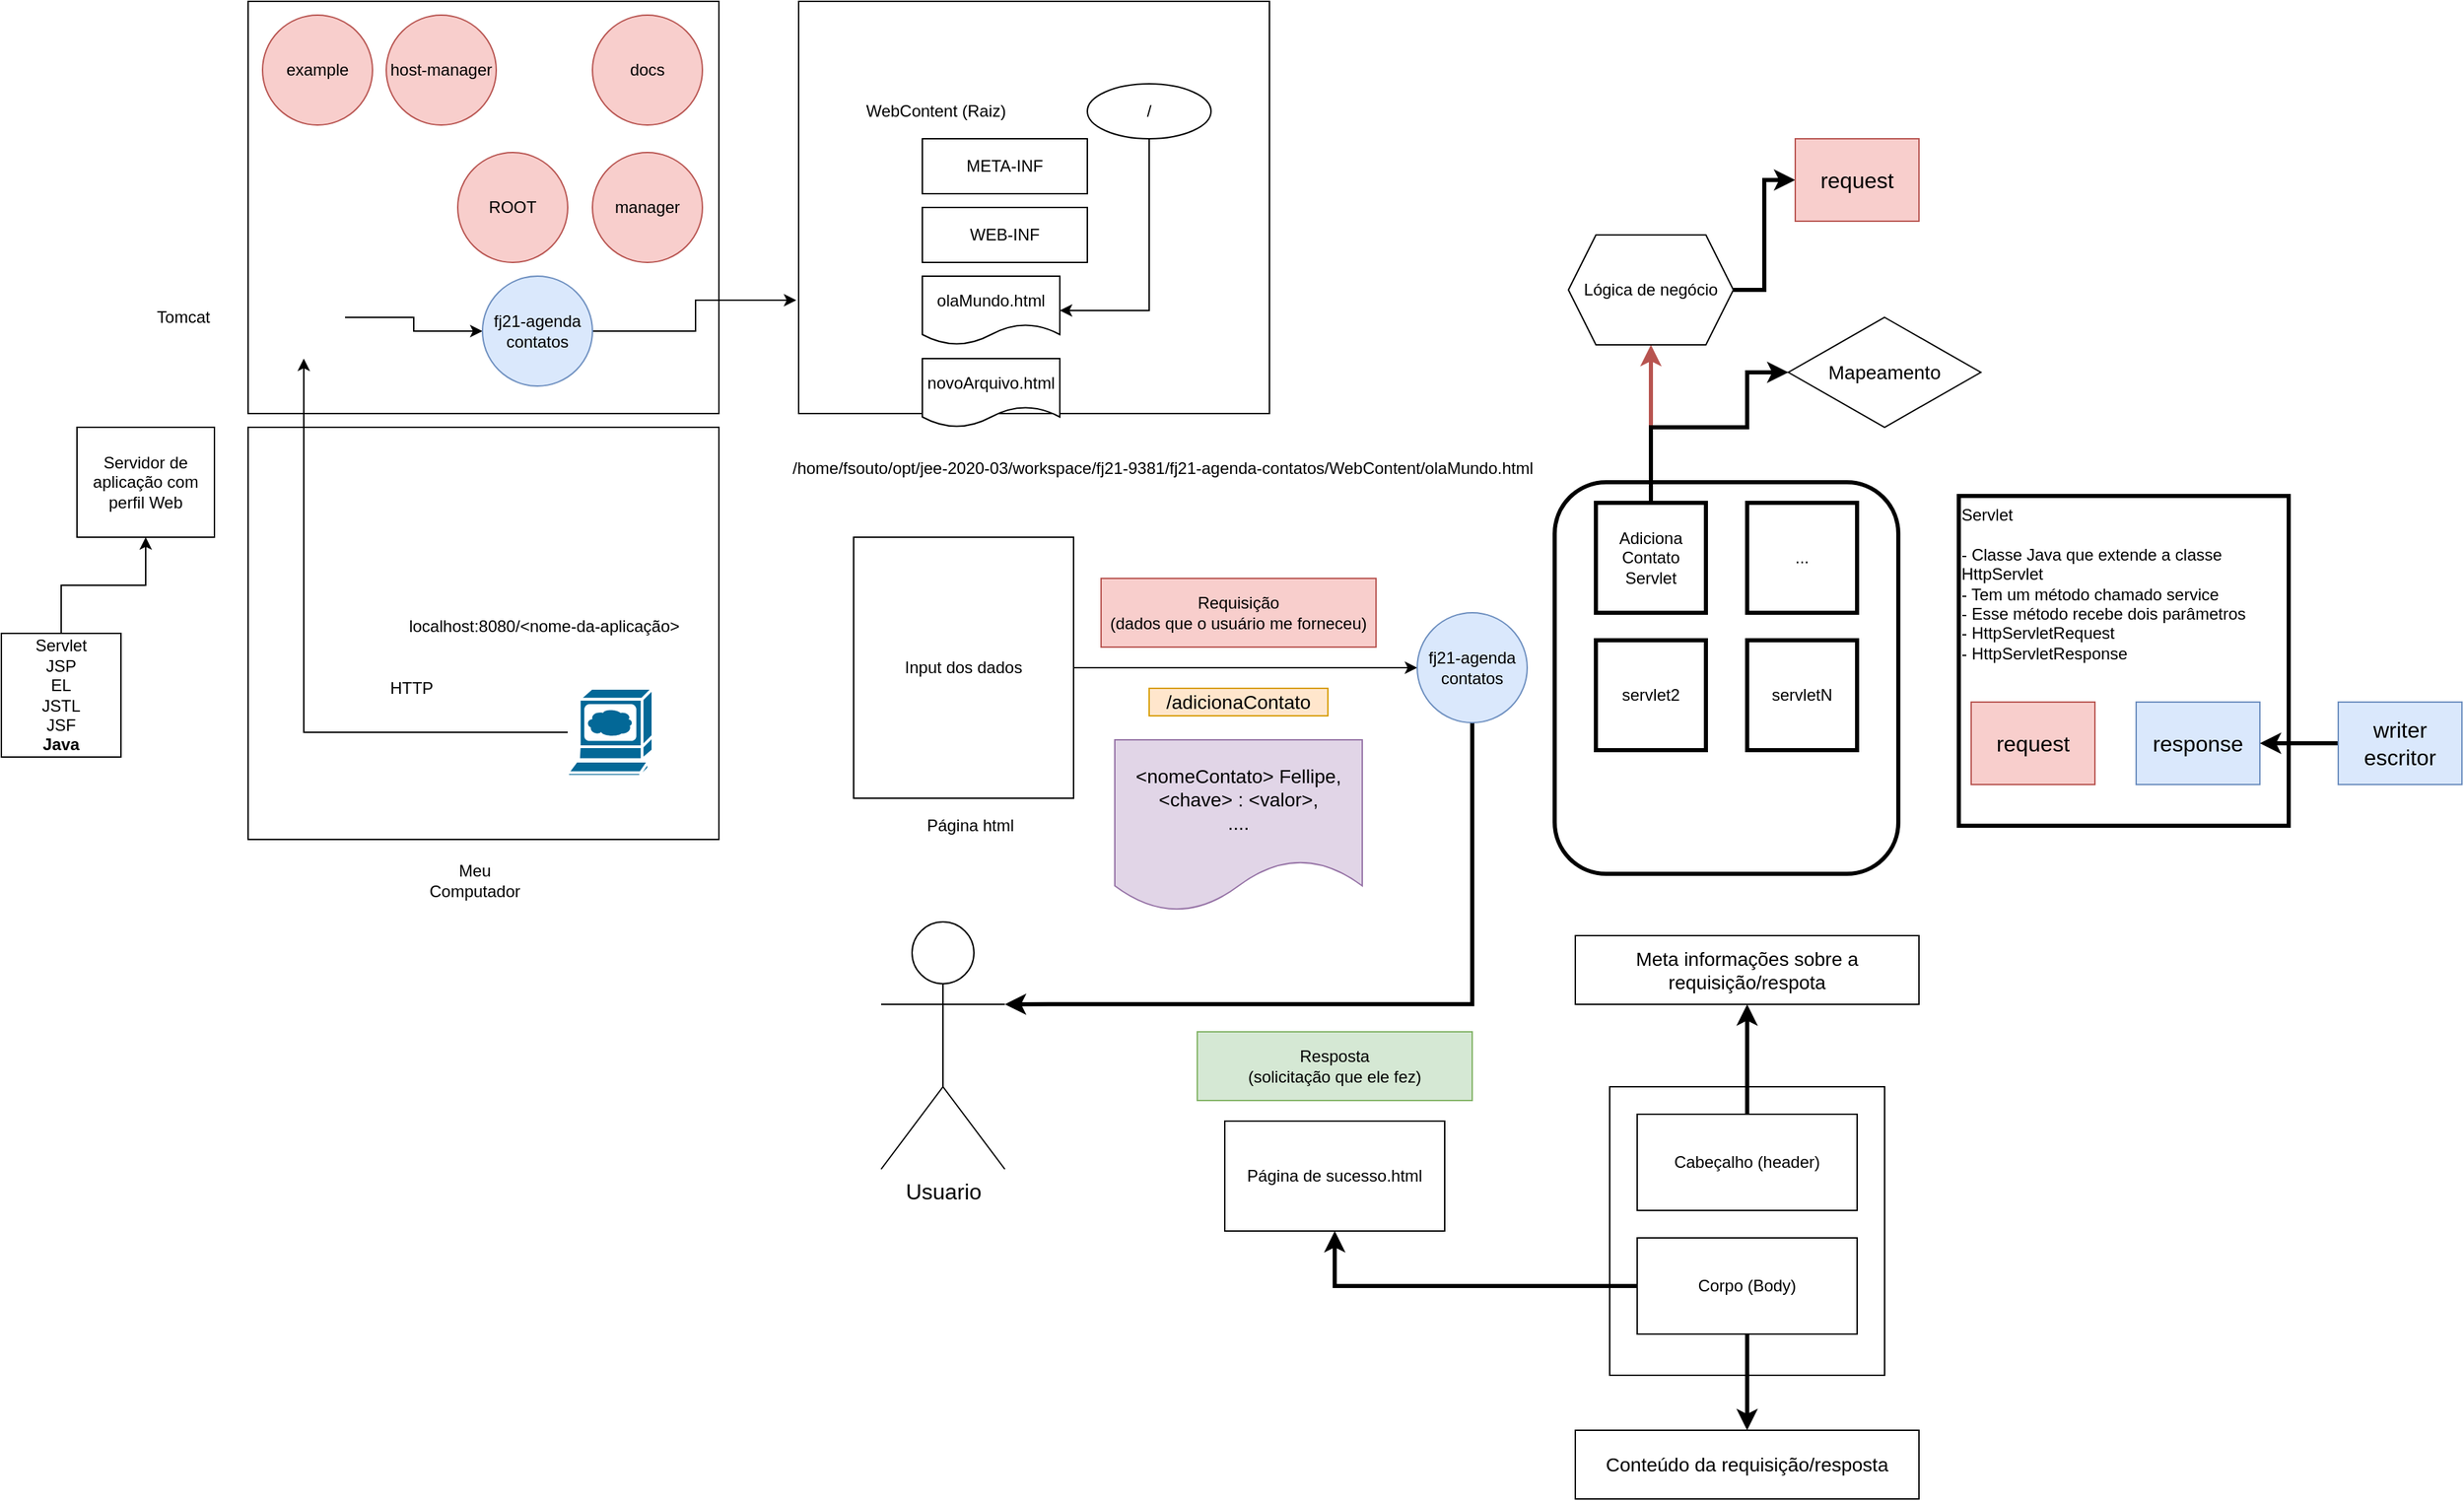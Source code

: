 <mxfile version="13.5.5" type="github">
  <diagram id="Zw6PxTqalaBefHckJNW4" name="Página-1">
    <mxGraphModel dx="849" dy="473" grid="1" gridSize="10" guides="1" tooltips="1" connect="1" arrows="1" fold="1" page="1" pageScale="1" pageWidth="827" pageHeight="1169" math="0" shadow="0">
      <root>
        <mxCell id="0" />
        <mxCell id="1" parent="0" />
        <mxCell id="IC2j4L_bSpXqsj63X4xG-14" value="" style="rounded=0;whiteSpace=wrap;html=1;fillColor=none;" parent="1" vertex="1">
          <mxGeometry x="409.5" y="550" width="342.5" height="300" as="geometry" />
        </mxCell>
        <mxCell id="IC2j4L_bSpXqsj63X4xG-1" value="" style="rounded=0;whiteSpace=wrap;html=1;fillColor=none;" parent="1" vertex="1">
          <mxGeometry x="409.5" y="860" width="342.5" height="300" as="geometry" />
        </mxCell>
        <mxCell id="IC2j4L_bSpXqsj63X4xG-2" value="Servidor de aplicação com perfil Web" style="rounded=0;whiteSpace=wrap;html=1;fillColor=none;" parent="1" vertex="1">
          <mxGeometry x="285" y="860" width="100" height="80" as="geometry" />
        </mxCell>
        <mxCell id="IC2j4L_bSpXqsj63X4xG-3" style="edgeStyle=orthogonalEdgeStyle;rounded=0;orthogonalLoop=1;jettySize=auto;html=1;entryX=0.5;entryY=1;entryDx=0;entryDy=0;strokeWidth=1;" parent="1" source="IC2j4L_bSpXqsj63X4xG-4" target="IC2j4L_bSpXqsj63X4xG-2" edge="1">
          <mxGeometry relative="1" as="geometry" />
        </mxCell>
        <mxCell id="IC2j4L_bSpXqsj63X4xG-4" value="Servlet&lt;br&gt;JSP&lt;br&gt;EL&lt;br&gt;JSTL&lt;br&gt;JSF&lt;br&gt;&lt;b&gt;Java&lt;/b&gt;" style="rounded=0;whiteSpace=wrap;html=1;fillColor=none;" parent="1" vertex="1">
          <mxGeometry x="230" y="1010" width="87" height="90" as="geometry" />
        </mxCell>
        <mxCell id="IC2j4L_bSpXqsj63X4xG-23" style="edgeStyle=orthogonalEdgeStyle;rounded=0;orthogonalLoop=1;jettySize=auto;html=1;" parent="1" source="IC2j4L_bSpXqsj63X4xG-5" target="IC2j4L_bSpXqsj63X4xG-20" edge="1">
          <mxGeometry relative="1" as="geometry" />
        </mxCell>
        <mxCell id="IC2j4L_bSpXqsj63X4xG-5" value="" style="shape=image;html=1;verticalAlign=top;verticalLabelPosition=bottom;labelBackgroundColor=#ffffff;imageAspect=0;aspect=fixed;image=https://cdn4.iconfinder.com/data/icons/free-retina-icon-set/60/Cat_head.png;fillColor=none;" parent="1" vertex="1">
          <mxGeometry x="420" y="750" width="60" height="60" as="geometry" />
        </mxCell>
        <mxCell id="IC2j4L_bSpXqsj63X4xG-7" style="edgeStyle=orthogonalEdgeStyle;rounded=0;orthogonalLoop=1;jettySize=auto;html=1;strokeWidth=1;entryX=0.5;entryY=1;entryDx=0;entryDy=0;" parent="1" source="IC2j4L_bSpXqsj63X4xG-8" target="IC2j4L_bSpXqsj63X4xG-5" edge="1">
          <mxGeometry relative="1" as="geometry">
            <mxPoint x="444.517" y="970" as="targetPoint" />
          </mxGeometry>
        </mxCell>
        <mxCell id="IC2j4L_bSpXqsj63X4xG-8" value="" style="shape=mxgraph.cisco.computers_and_peripherals.web_browser;html=1;dashed=0;fillColor=#036897;strokeColor=#ffffff;strokeWidth=2;verticalLabelPosition=bottom;verticalAlign=top" parent="1" vertex="1">
          <mxGeometry x="642" y="1050" width="62" height="64" as="geometry" />
        </mxCell>
        <mxCell id="IC2j4L_bSpXqsj63X4xG-9" value="HTTP" style="text;html=1;strokeColor=none;fillColor=none;align=center;verticalAlign=middle;whiteSpace=wrap;rounded=0;" parent="1" vertex="1">
          <mxGeometry x="496" y="1040" width="65" height="20" as="geometry" />
        </mxCell>
        <mxCell id="IC2j4L_bSpXqsj63X4xG-11" value="Meu Computador" style="text;html=1;strokeColor=none;fillColor=none;align=center;verticalAlign=middle;whiteSpace=wrap;rounded=0;" parent="1" vertex="1">
          <mxGeometry x="542" y="1180" width="65" height="20" as="geometry" />
        </mxCell>
        <mxCell id="IC2j4L_bSpXqsj63X4xG-13" value="ROOT" style="ellipse;whiteSpace=wrap;html=1;aspect=fixed;fillColor=#f8cecc;strokeColor=#b85450;" parent="1" vertex="1">
          <mxGeometry x="562" y="660" width="80" height="80" as="geometry" />
        </mxCell>
        <mxCell id="IC2j4L_bSpXqsj63X4xG-15" value="Tomcat" style="text;html=1;strokeColor=none;fillColor=none;align=center;verticalAlign=middle;whiteSpace=wrap;rounded=0;" parent="1" vertex="1">
          <mxGeometry x="330" y="770" width="65" height="20" as="geometry" />
        </mxCell>
        <mxCell id="IC2j4L_bSpXqsj63X4xG-16" value="docs" style="ellipse;whiteSpace=wrap;html=1;aspect=fixed;fillColor=#f8cecc;strokeColor=#b85450;" parent="1" vertex="1">
          <mxGeometry x="660" y="560" width="80" height="80" as="geometry" />
        </mxCell>
        <mxCell id="IC2j4L_bSpXqsj63X4xG-17" value="example" style="ellipse;whiteSpace=wrap;html=1;aspect=fixed;fillColor=#f8cecc;strokeColor=#b85450;" parent="1" vertex="1">
          <mxGeometry x="420" y="560" width="80" height="80" as="geometry" />
        </mxCell>
        <mxCell id="IC2j4L_bSpXqsj63X4xG-18" value="host-manager" style="ellipse;whiteSpace=wrap;html=1;aspect=fixed;fillColor=#f8cecc;strokeColor=#b85450;" parent="1" vertex="1">
          <mxGeometry x="510" y="560" width="80" height="80" as="geometry" />
        </mxCell>
        <mxCell id="IC2j4L_bSpXqsj63X4xG-19" value="manager" style="ellipse;whiteSpace=wrap;html=1;aspect=fixed;fillColor=#f8cecc;strokeColor=#b85450;" parent="1" vertex="1">
          <mxGeometry x="660" y="660" width="80" height="80" as="geometry" />
        </mxCell>
        <mxCell id="IC2j4L_bSpXqsj63X4xG-34" style="edgeStyle=orthogonalEdgeStyle;rounded=0;orthogonalLoop=1;jettySize=auto;html=1;entryX=-0.005;entryY=0.725;entryDx=0;entryDy=0;entryPerimeter=0;" parent="1" source="IC2j4L_bSpXqsj63X4xG-20" target="IC2j4L_bSpXqsj63X4xG-24" edge="1">
          <mxGeometry relative="1" as="geometry" />
        </mxCell>
        <mxCell id="IC2j4L_bSpXqsj63X4xG-20" value="fj21-agenda contatos" style="ellipse;whiteSpace=wrap;html=1;aspect=fixed;fillColor=#dae8fc;strokeColor=#6c8ebf;" parent="1" vertex="1">
          <mxGeometry x="580" y="750" width="80" height="80" as="geometry" />
        </mxCell>
        <mxCell id="IC2j4L_bSpXqsj63X4xG-21" value="localhost:8080/&amp;lt;nome-da-aplicação&amp;gt;" style="text;html=1;strokeColor=none;fillColor=none;align=center;verticalAlign=middle;whiteSpace=wrap;rounded=0;" parent="1" vertex="1">
          <mxGeometry x="510" y="990" width="230" height="30" as="geometry" />
        </mxCell>
        <mxCell id="IC2j4L_bSpXqsj63X4xG-24" value="" style="rounded=0;whiteSpace=wrap;html=1;fillColor=none;" parent="1" vertex="1">
          <mxGeometry x="810" y="550" width="342.5" height="300" as="geometry" />
        </mxCell>
        <mxCell id="IC2j4L_bSpXqsj63X4xG-25" value="WebContent (Raiz)" style="text;html=1;strokeColor=none;fillColor=none;align=center;verticalAlign=middle;whiteSpace=wrap;rounded=0;" parent="1" vertex="1">
          <mxGeometry x="840" y="620" width="140" height="20" as="geometry" />
        </mxCell>
        <mxCell id="IC2j4L_bSpXqsj63X4xG-27" value="META-INF" style="rounded=0;whiteSpace=wrap;html=1;" parent="1" vertex="1">
          <mxGeometry x="900" y="650" width="120" height="40" as="geometry" />
        </mxCell>
        <mxCell id="IC2j4L_bSpXqsj63X4xG-28" value="WEB-INF" style="rounded=0;whiteSpace=wrap;html=1;" parent="1" vertex="1">
          <mxGeometry x="900" y="700" width="120" height="40" as="geometry" />
        </mxCell>
        <mxCell id="IC2j4L_bSpXqsj63X4xG-29" value="olaMundo.html" style="shape=document;whiteSpace=wrap;html=1;boundedLbl=1;" parent="1" vertex="1">
          <mxGeometry x="900" y="750" width="100" height="50" as="geometry" />
        </mxCell>
        <mxCell id="IC2j4L_bSpXqsj63X4xG-30" value="/home/fsouto/opt/jee-2020-03/workspace/fj21-9381/fj21-agenda-contatos/WebContent/olaMundo.html" style="text;html=1;strokeColor=none;fillColor=none;align=center;verticalAlign=middle;whiteSpace=wrap;rounded=0;" parent="1" vertex="1">
          <mxGeometry x="780" y="880" width="590" height="20" as="geometry" />
        </mxCell>
        <mxCell id="IC2j4L_bSpXqsj63X4xG-33" style="edgeStyle=orthogonalEdgeStyle;rounded=0;orthogonalLoop=1;jettySize=auto;html=1;entryX=1;entryY=0.5;entryDx=0;entryDy=0;" parent="1" source="IC2j4L_bSpXqsj63X4xG-32" target="IC2j4L_bSpXqsj63X4xG-29" edge="1">
          <mxGeometry relative="1" as="geometry">
            <Array as="points">
              <mxPoint x="1065" y="775" />
            </Array>
          </mxGeometry>
        </mxCell>
        <mxCell id="IC2j4L_bSpXqsj63X4xG-32" value="/" style="ellipse;whiteSpace=wrap;html=1;" parent="1" vertex="1">
          <mxGeometry x="1020" y="610" width="90" height="40" as="geometry" />
        </mxCell>
        <mxCell id="IC2j4L_bSpXqsj63X4xG-35" value="novoArquivo.html" style="shape=document;whiteSpace=wrap;html=1;boundedLbl=1;" parent="1" vertex="1">
          <mxGeometry x="900" y="810" width="100" height="50" as="geometry" />
        </mxCell>
        <mxCell id="CzjWUgL_UR7V8UyE61Ba-4" style="edgeStyle=orthogonalEdgeStyle;rounded=0;orthogonalLoop=1;jettySize=auto;html=1;" edge="1" parent="1" source="CzjWUgL_UR7V8UyE61Ba-1" target="CzjWUgL_UR7V8UyE61Ba-3">
          <mxGeometry relative="1" as="geometry" />
        </mxCell>
        <mxCell id="CzjWUgL_UR7V8UyE61Ba-1" value="Input dos dados" style="rounded=0;whiteSpace=wrap;html=1;" vertex="1" parent="1">
          <mxGeometry x="850" y="940" width="160" height="190" as="geometry" />
        </mxCell>
        <mxCell id="CzjWUgL_UR7V8UyE61Ba-2" value="Página html&lt;br&gt;" style="text;html=1;strokeColor=none;fillColor=none;align=center;verticalAlign=middle;whiteSpace=wrap;rounded=0;" vertex="1" parent="1">
          <mxGeometry x="890" y="1140" width="90" height="20" as="geometry" />
        </mxCell>
        <mxCell id="CzjWUgL_UR7V8UyE61Ba-18" style="edgeStyle=orthogonalEdgeStyle;rounded=0;orthogonalLoop=1;jettySize=auto;html=1;entryX=1;entryY=0.333;entryDx=0;entryDy=0;entryPerimeter=0;strokeWidth=3;fontSize=16;" edge="1" parent="1" source="CzjWUgL_UR7V8UyE61Ba-3" target="CzjWUgL_UR7V8UyE61Ba-16">
          <mxGeometry relative="1" as="geometry">
            <Array as="points">
              <mxPoint x="1300" y="1280" />
            </Array>
          </mxGeometry>
        </mxCell>
        <mxCell id="CzjWUgL_UR7V8UyE61Ba-3" value="fj21-agenda contatos" style="ellipse;whiteSpace=wrap;html=1;aspect=fixed;fillColor=#dae8fc;strokeColor=#6c8ebf;" vertex="1" parent="1">
          <mxGeometry x="1260" y="995" width="80" height="80" as="geometry" />
        </mxCell>
        <mxCell id="CzjWUgL_UR7V8UyE61Ba-5" value="Requisição&lt;br&gt;(dados que o usuário me forneceu)" style="text;html=1;strokeColor=#b85450;align=center;verticalAlign=middle;whiteSpace=wrap;rounded=0;fillColor=#f8cecc;" vertex="1" parent="1">
          <mxGeometry x="1030" y="970" width="200" height="50" as="geometry" />
        </mxCell>
        <mxCell id="CzjWUgL_UR7V8UyE61Ba-6" value="" style="rounded=1;whiteSpace=wrap;html=1;fillColor=none;strokeWidth=3;" vertex="1" parent="1">
          <mxGeometry x="1360" y="900" width="250" height="285" as="geometry" />
        </mxCell>
        <mxCell id="CzjWUgL_UR7V8UyE61Ba-12" style="edgeStyle=orthogonalEdgeStyle;rounded=0;orthogonalLoop=1;jettySize=auto;html=1;entryX=0.5;entryY=1;entryDx=0;entryDy=0;fillColor=#f8cecc;strokeColor=#b85450;strokeWidth=3;" edge="1" parent="1" source="CzjWUgL_UR7V8UyE61Ba-7" target="CzjWUgL_UR7V8UyE61Ba-11">
          <mxGeometry relative="1" as="geometry" />
        </mxCell>
        <mxCell id="CzjWUgL_UR7V8UyE61Ba-34" style="edgeStyle=orthogonalEdgeStyle;rounded=0;orthogonalLoop=1;jettySize=auto;html=1;entryX=0;entryY=0.5;entryDx=0;entryDy=0;strokeWidth=3;fontSize=14;" edge="1" parent="1" source="CzjWUgL_UR7V8UyE61Ba-7" target="CzjWUgL_UR7V8UyE61Ba-33">
          <mxGeometry relative="1" as="geometry">
            <Array as="points">
              <mxPoint x="1430" y="860" />
              <mxPoint x="1500" y="860" />
              <mxPoint x="1500" y="820" />
            </Array>
          </mxGeometry>
        </mxCell>
        <mxCell id="CzjWUgL_UR7V8UyE61Ba-7" value="Adiciona&lt;br&gt;Contato&lt;br&gt;Servlet" style="whiteSpace=wrap;html=1;aspect=fixed;strokeWidth=3;fillColor=none;" vertex="1" parent="1">
          <mxGeometry x="1390" y="915" width="80" height="80" as="geometry" />
        </mxCell>
        <mxCell id="CzjWUgL_UR7V8UyE61Ba-8" value="servlet2" style="whiteSpace=wrap;html=1;aspect=fixed;strokeWidth=3;fillColor=none;" vertex="1" parent="1">
          <mxGeometry x="1390" y="1015" width="80" height="80" as="geometry" />
        </mxCell>
        <mxCell id="CzjWUgL_UR7V8UyE61Ba-9" value="..." style="whiteSpace=wrap;html=1;aspect=fixed;strokeWidth=3;fillColor=none;" vertex="1" parent="1">
          <mxGeometry x="1500" y="915" width="80" height="80" as="geometry" />
        </mxCell>
        <mxCell id="CzjWUgL_UR7V8UyE61Ba-10" value="servletN" style="whiteSpace=wrap;html=1;aspect=fixed;strokeWidth=3;fillColor=none;" vertex="1" parent="1">
          <mxGeometry x="1500" y="1015" width="80" height="80" as="geometry" />
        </mxCell>
        <mxCell id="CzjWUgL_UR7V8UyE61Ba-39" style="edgeStyle=orthogonalEdgeStyle;rounded=0;orthogonalLoop=1;jettySize=auto;html=1;entryX=0;entryY=0.5;entryDx=0;entryDy=0;strokeWidth=3;fontSize=14;" edge="1" parent="1" source="CzjWUgL_UR7V8UyE61Ba-11" target="CzjWUgL_UR7V8UyE61Ba-38">
          <mxGeometry relative="1" as="geometry" />
        </mxCell>
        <mxCell id="CzjWUgL_UR7V8UyE61Ba-11" value="Lógica de negócio" style="shape=hexagon;perimeter=hexagonPerimeter2;whiteSpace=wrap;html=1;fixedSize=1;strokeWidth=1;fillColor=none;" vertex="1" parent="1">
          <mxGeometry x="1370" y="720" width="120" height="80" as="geometry" />
        </mxCell>
        <mxCell id="CzjWUgL_UR7V8UyE61Ba-13" value="Servlet&lt;br&gt;&lt;br&gt;- Classe Java que extende a classe HttpServlet&lt;br&gt;- Tem um método chamado service&lt;br&gt;- Esse método recebe dois parâmetros&lt;br&gt;- HttpServletRequest&lt;br&gt;- HttpServletResponse" style="whiteSpace=wrap;html=1;aspect=fixed;strokeWidth=3;fillColor=none;verticalAlign=top;align=left;" vertex="1" parent="1">
          <mxGeometry x="1654" y="910" width="240" height="240" as="geometry" />
        </mxCell>
        <mxCell id="CzjWUgL_UR7V8UyE61Ba-14" value="request" style="rounded=0;whiteSpace=wrap;html=1;strokeWidth=1;fillColor=#f8cecc;align=center;fontSize=16;strokeColor=#b85450;" vertex="1" parent="1">
          <mxGeometry x="1663" y="1060" width="90" height="60" as="geometry" />
        </mxCell>
        <mxCell id="CzjWUgL_UR7V8UyE61Ba-15" value="response" style="rounded=0;whiteSpace=wrap;html=1;strokeWidth=1;fillColor=#dae8fc;align=center;fontSize=16;strokeColor=#6c8ebf;" vertex="1" parent="1">
          <mxGeometry x="1783" y="1060" width="90" height="60" as="geometry" />
        </mxCell>
        <mxCell id="CzjWUgL_UR7V8UyE61Ba-16" value="Usuario" style="shape=umlActor;verticalLabelPosition=bottom;verticalAlign=top;html=1;outlineConnect=0;strokeWidth=1;fillColor=#ffffff;fontSize=16;align=center;" vertex="1" parent="1">
          <mxGeometry x="870" y="1220" width="90" height="180" as="geometry" />
        </mxCell>
        <mxCell id="CzjWUgL_UR7V8UyE61Ba-19" value="Resposta&lt;br&gt;(solicitação que ele fez)" style="text;html=1;strokeColor=#82b366;align=center;verticalAlign=middle;whiteSpace=wrap;rounded=0;fillColor=#d5e8d4;" vertex="1" parent="1">
          <mxGeometry x="1100" y="1300" width="200" height="50" as="geometry" />
        </mxCell>
        <mxCell id="CzjWUgL_UR7V8UyE61Ba-20" value="Página de sucesso.html" style="rounded=0;whiteSpace=wrap;html=1;" vertex="1" parent="1">
          <mxGeometry x="1120" y="1365" width="160" height="80" as="geometry" />
        </mxCell>
        <mxCell id="CzjWUgL_UR7V8UyE61Ba-23" value="" style="rounded=0;whiteSpace=wrap;html=1;strokeWidth=1;fontSize=16;align=left;fillColor=none;" vertex="1" parent="1">
          <mxGeometry x="1400" y="1340" width="200" height="210" as="geometry" />
        </mxCell>
        <mxCell id="CzjWUgL_UR7V8UyE61Ba-27" style="edgeStyle=orthogonalEdgeStyle;rounded=0;orthogonalLoop=1;jettySize=auto;html=1;strokeWidth=3;fontSize=16;" edge="1" parent="1" source="CzjWUgL_UR7V8UyE61Ba-24" target="CzjWUgL_UR7V8UyE61Ba-20">
          <mxGeometry relative="1" as="geometry" />
        </mxCell>
        <mxCell id="CzjWUgL_UR7V8UyE61Ba-31" style="edgeStyle=orthogonalEdgeStyle;rounded=0;orthogonalLoop=1;jettySize=auto;html=1;entryX=0.5;entryY=0;entryDx=0;entryDy=0;strokeWidth=3;fontSize=14;" edge="1" parent="1" source="CzjWUgL_UR7V8UyE61Ba-24" target="CzjWUgL_UR7V8UyE61Ba-30">
          <mxGeometry relative="1" as="geometry" />
        </mxCell>
        <mxCell id="CzjWUgL_UR7V8UyE61Ba-24" value="Corpo (Body)" style="rounded=0;whiteSpace=wrap;html=1;" vertex="1" parent="1">
          <mxGeometry x="1420" y="1450" width="160" height="70" as="geometry" />
        </mxCell>
        <mxCell id="CzjWUgL_UR7V8UyE61Ba-29" style="edgeStyle=orthogonalEdgeStyle;rounded=0;orthogonalLoop=1;jettySize=auto;html=1;strokeWidth=3;fontSize=16;" edge="1" parent="1" source="CzjWUgL_UR7V8UyE61Ba-25" target="CzjWUgL_UR7V8UyE61Ba-28">
          <mxGeometry relative="1" as="geometry" />
        </mxCell>
        <mxCell id="CzjWUgL_UR7V8UyE61Ba-25" value="Cabeçalho (header)" style="rounded=0;whiteSpace=wrap;html=1;" vertex="1" parent="1">
          <mxGeometry x="1420" y="1360" width="160" height="70" as="geometry" />
        </mxCell>
        <mxCell id="CzjWUgL_UR7V8UyE61Ba-28" value="Meta informações sobre a requisição/respota" style="text;html=1;fillColor=none;align=center;verticalAlign=middle;whiteSpace=wrap;rounded=0;fontSize=14;strokeColor=#000000;" vertex="1" parent="1">
          <mxGeometry x="1375" y="1230" width="250" height="50" as="geometry" />
        </mxCell>
        <mxCell id="CzjWUgL_UR7V8UyE61Ba-30" value="Conteúdo da requisição/resposta" style="text;html=1;fillColor=none;align=center;verticalAlign=middle;whiteSpace=wrap;rounded=0;fontSize=14;strokeColor=#000000;" vertex="1" parent="1">
          <mxGeometry x="1375" y="1590" width="250" height="50" as="geometry" />
        </mxCell>
        <mxCell id="CzjWUgL_UR7V8UyE61Ba-32" value="/adicionaContato" style="text;html=1;strokeColor=#d79b00;fillColor=#ffe6cc;align=center;verticalAlign=middle;whiteSpace=wrap;rounded=0;fontSize=14;" vertex="1" parent="1">
          <mxGeometry x="1065" y="1050" width="130" height="20" as="geometry" />
        </mxCell>
        <mxCell id="CzjWUgL_UR7V8UyE61Ba-33" value="Mapeamento" style="rhombus;whiteSpace=wrap;html=1;strokeColor=#000000;strokeWidth=1;fillColor=none;fontSize=14;align=center;" vertex="1" parent="1">
          <mxGeometry x="1530" y="780" width="140" height="80" as="geometry" />
        </mxCell>
        <mxCell id="CzjWUgL_UR7V8UyE61Ba-36" style="edgeStyle=orthogonalEdgeStyle;rounded=0;orthogonalLoop=1;jettySize=auto;html=1;entryX=1;entryY=0.5;entryDx=0;entryDy=0;strokeWidth=3;fontSize=14;" edge="1" parent="1" source="CzjWUgL_UR7V8UyE61Ba-35" target="CzjWUgL_UR7V8UyE61Ba-15">
          <mxGeometry relative="1" as="geometry" />
        </mxCell>
        <mxCell id="CzjWUgL_UR7V8UyE61Ba-35" value="writer&lt;br&gt;escritor" style="rounded=0;whiteSpace=wrap;html=1;strokeWidth=1;fillColor=#dae8fc;align=center;fontSize=16;strokeColor=#6c8ebf;" vertex="1" parent="1">
          <mxGeometry x="1930" y="1060" width="90" height="60" as="geometry" />
        </mxCell>
        <mxCell id="CzjWUgL_UR7V8UyE61Ba-37" value="&amp;lt;nomeContato&amp;gt; Fellipe,&lt;br&gt;&amp;lt;chave&amp;gt; : &amp;lt;valor&amp;gt;,&lt;br&gt;...." style="shape=document;whiteSpace=wrap;html=1;boundedLbl=1;strokeColor=#9673a6;strokeWidth=1;fillColor=#e1d5e7;fontSize=14;align=center;" vertex="1" parent="1">
          <mxGeometry x="1040" y="1087.5" width="180" height="125" as="geometry" />
        </mxCell>
        <mxCell id="CzjWUgL_UR7V8UyE61Ba-38" value="request" style="rounded=0;whiteSpace=wrap;html=1;strokeWidth=1;fillColor=#f8cecc;align=center;fontSize=16;strokeColor=#b85450;" vertex="1" parent="1">
          <mxGeometry x="1535" y="650" width="90" height="60" as="geometry" />
        </mxCell>
      </root>
    </mxGraphModel>
  </diagram>
</mxfile>
